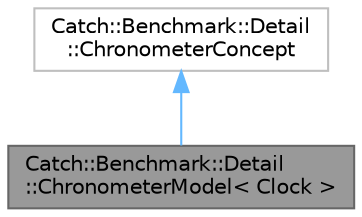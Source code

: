 digraph "Catch::Benchmark::Detail::ChronometerModel&lt; Clock &gt;"
{
 // LATEX_PDF_SIZE
  bgcolor="transparent";
  edge [fontname=Helvetica,fontsize=10,labelfontname=Helvetica,labelfontsize=10];
  node [fontname=Helvetica,fontsize=10,shape=box,height=0.2,width=0.4];
  Node1 [id="Node000001",label="Catch::Benchmark::Detail\l::ChronometerModel\< Clock \>",height=0.2,width=0.4,color="gray40", fillcolor="grey60", style="filled", fontcolor="black",tooltip=" "];
  Node2 -> Node1 [id="edge1_Node000001_Node000002",dir="back",color="steelblue1",style="solid",tooltip=" "];
  Node2 [id="Node000002",label="Catch::Benchmark::Detail\l::ChronometerConcept",height=0.2,width=0.4,color="grey75", fillcolor="white", style="filled",URL="$structCatch_1_1Benchmark_1_1Detail_1_1ChronometerConcept.html",tooltip=" "];
}
